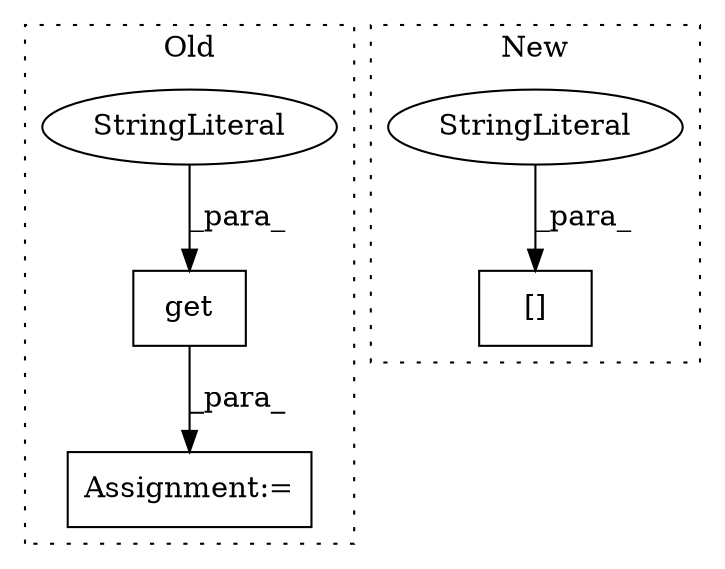 digraph G {
subgraph cluster0 {
1 [label="get" a="32" s="9960,9978" l="4,1" shape="box"];
4 [label="StringLiteral" a="45" s="9964" l="14" shape="ellipse"];
5 [label="Assignment:=" a="7" s="9945" l="1" shape="box"];
label = "Old";
style="dotted";
}
subgraph cluster1 {
2 [label="[]" a="2" s="9967,9998" l="12,1" shape="box"];
3 [label="StringLiteral" a="45" s="9979" l="19" shape="ellipse"];
label = "New";
style="dotted";
}
1 -> 5 [label="_para_"];
3 -> 2 [label="_para_"];
4 -> 1 [label="_para_"];
}